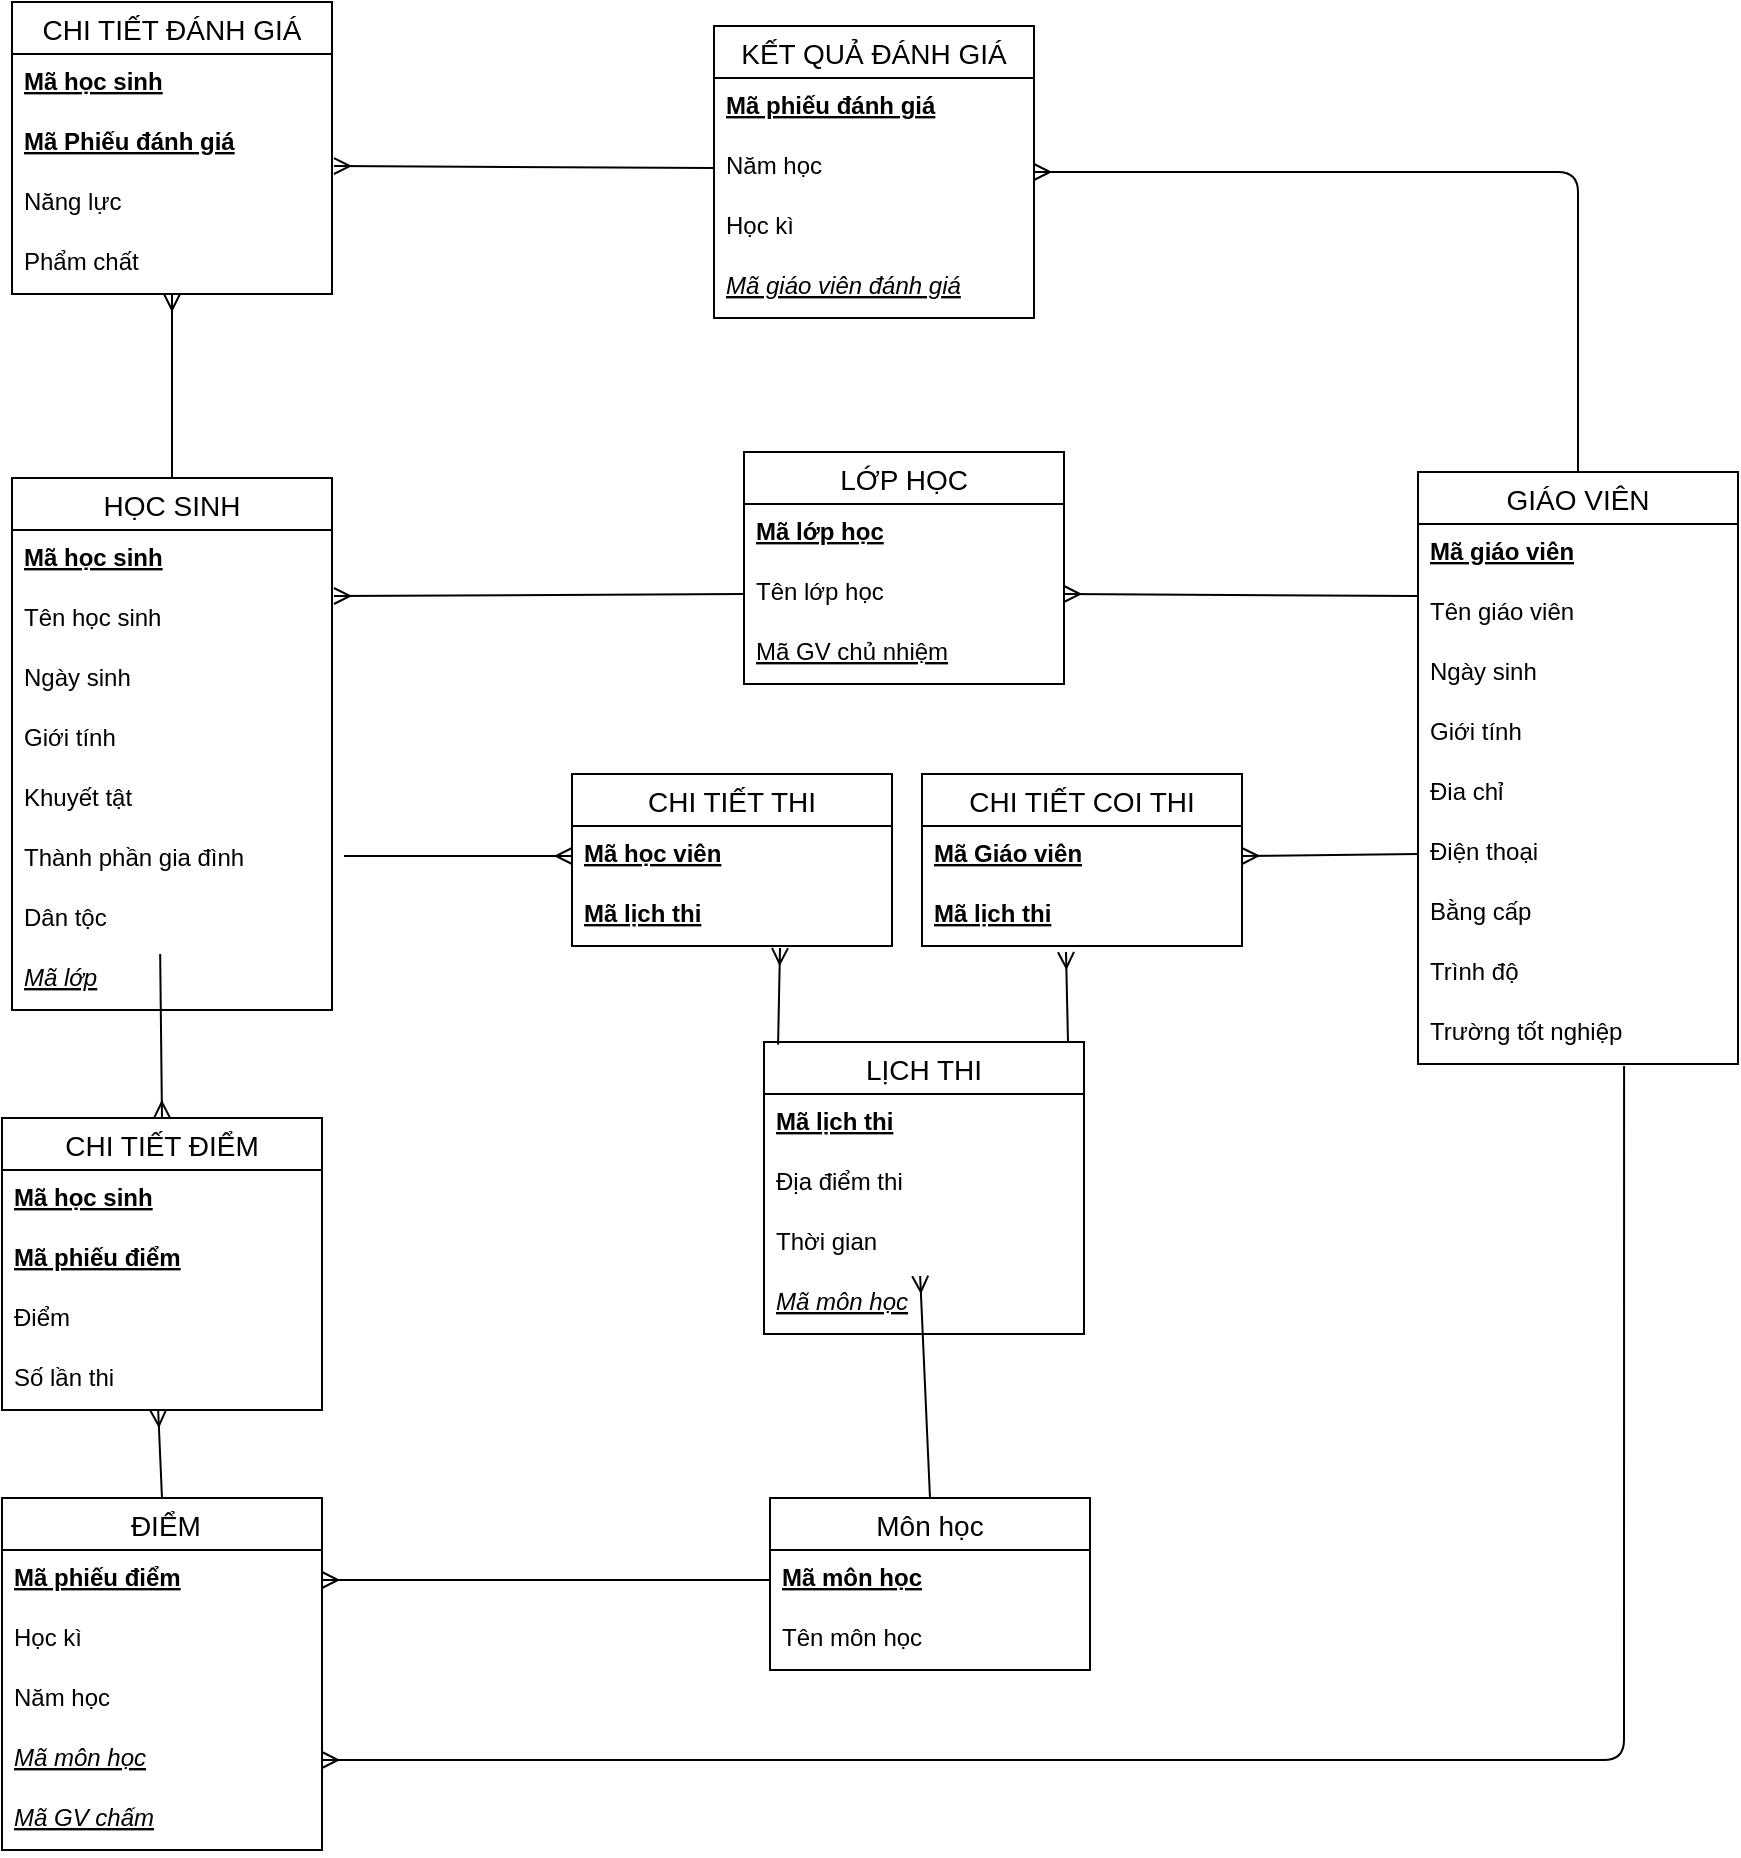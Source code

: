 <mxfile version="14.5.4" type="github">
  <diagram id="B0VGPlCqBH76h4DqBEp2" name="Page-1">
    <mxGraphModel dx="1369" dy="776" grid="0" gridSize="10" guides="1" tooltips="1" connect="1" arrows="1" fold="1" page="1" pageScale="1" pageWidth="1100" pageHeight="1700" background="#ffffff" math="0" shadow="0">
      <root>
        <mxCell id="0" />
        <mxCell id="1" parent="0" />
        <mxCell id="B4TFPBKWCkSjGvdhpC7C-1" value="HỌC SINH" style="swimlane;fontStyle=0;childLayout=stackLayout;horizontal=1;startSize=26;horizontalStack=0;resizeParent=1;resizeParentMax=0;resizeLast=0;collapsible=1;marginBottom=0;align=center;fontSize=14;" vertex="1" parent="1">
          <mxGeometry x="131" y="393" width="160" height="266" as="geometry" />
        </mxCell>
        <mxCell id="B4TFPBKWCkSjGvdhpC7C-2" value="Mã học sinh" style="text;strokeColor=none;fillColor=none;spacingLeft=4;spacingRight=4;overflow=hidden;rotatable=0;points=[[0,0.5],[1,0.5]];portConstraint=eastwest;fontSize=12;fontStyle=5" vertex="1" parent="B4TFPBKWCkSjGvdhpC7C-1">
          <mxGeometry y="26" width="160" height="30" as="geometry" />
        </mxCell>
        <mxCell id="B4TFPBKWCkSjGvdhpC7C-3" value="Tên học sinh" style="text;strokeColor=none;fillColor=none;spacingLeft=4;spacingRight=4;overflow=hidden;rotatable=0;points=[[0,0.5],[1,0.5]];portConstraint=eastwest;fontSize=12;" vertex="1" parent="B4TFPBKWCkSjGvdhpC7C-1">
          <mxGeometry y="56" width="160" height="30" as="geometry" />
        </mxCell>
        <mxCell id="B4TFPBKWCkSjGvdhpC7C-4" value="Ngày sinh" style="text;strokeColor=none;fillColor=none;spacingLeft=4;spacingRight=4;overflow=hidden;rotatable=0;points=[[0,0.5],[1,0.5]];portConstraint=eastwest;fontSize=12;" vertex="1" parent="B4TFPBKWCkSjGvdhpC7C-1">
          <mxGeometry y="86" width="160" height="30" as="geometry" />
        </mxCell>
        <mxCell id="B4TFPBKWCkSjGvdhpC7C-5" value="Giới tính" style="text;strokeColor=none;fillColor=none;spacingLeft=4;spacingRight=4;overflow=hidden;rotatable=0;points=[[0,0.5],[1,0.5]];portConstraint=eastwest;fontSize=12;" vertex="1" parent="B4TFPBKWCkSjGvdhpC7C-1">
          <mxGeometry y="116" width="160" height="30" as="geometry" />
        </mxCell>
        <mxCell id="B4TFPBKWCkSjGvdhpC7C-6" value="Khuyết tật" style="text;strokeColor=none;fillColor=none;spacingLeft=4;spacingRight=4;overflow=hidden;rotatable=0;points=[[0,0.5],[1,0.5]];portConstraint=eastwest;fontSize=12;" vertex="1" parent="B4TFPBKWCkSjGvdhpC7C-1">
          <mxGeometry y="146" width="160" height="30" as="geometry" />
        </mxCell>
        <mxCell id="B4TFPBKWCkSjGvdhpC7C-8" value="Thành phần gia đình" style="text;strokeColor=none;fillColor=none;spacingLeft=4;spacingRight=4;overflow=hidden;rotatable=0;points=[[0,0.5],[1,0.5]];portConstraint=eastwest;fontSize=12;" vertex="1" parent="B4TFPBKWCkSjGvdhpC7C-1">
          <mxGeometry y="176" width="160" height="30" as="geometry" />
        </mxCell>
        <mxCell id="B4TFPBKWCkSjGvdhpC7C-9" value="Dân tộc" style="text;strokeColor=none;fillColor=none;spacingLeft=4;spacingRight=4;overflow=hidden;rotatable=0;points=[[0,0.5],[1,0.5]];portConstraint=eastwest;fontSize=12;" vertex="1" parent="B4TFPBKWCkSjGvdhpC7C-1">
          <mxGeometry y="206" width="160" height="30" as="geometry" />
        </mxCell>
        <mxCell id="B4TFPBKWCkSjGvdhpC7C-7" value="Mã lớp" style="text;strokeColor=none;fillColor=none;spacingLeft=4;spacingRight=4;overflow=hidden;rotatable=0;points=[[0,0.5],[1,0.5]];portConstraint=eastwest;fontSize=12;fontStyle=6" vertex="1" parent="B4TFPBKWCkSjGvdhpC7C-1">
          <mxGeometry y="236" width="160" height="30" as="geometry" />
        </mxCell>
        <mxCell id="B4TFPBKWCkSjGvdhpC7C-10" value="GIÁO VIÊN" style="swimlane;fontStyle=0;childLayout=stackLayout;horizontal=1;startSize=26;horizontalStack=0;resizeParent=1;resizeParentMax=0;resizeLast=0;collapsible=1;marginBottom=0;align=center;fontSize=14;" vertex="1" parent="1">
          <mxGeometry x="834" y="390" width="160" height="296" as="geometry" />
        </mxCell>
        <mxCell id="B4TFPBKWCkSjGvdhpC7C-11" value="Mã giáo viên" style="text;strokeColor=none;fillColor=none;spacingLeft=4;spacingRight=4;overflow=hidden;rotatable=0;points=[[0,0.5],[1,0.5]];portConstraint=eastwest;fontSize=12;fontStyle=5" vertex="1" parent="B4TFPBKWCkSjGvdhpC7C-10">
          <mxGeometry y="26" width="160" height="30" as="geometry" />
        </mxCell>
        <mxCell id="B4TFPBKWCkSjGvdhpC7C-12" value="Tên giáo viên" style="text;strokeColor=none;fillColor=none;spacingLeft=4;spacingRight=4;overflow=hidden;rotatable=0;points=[[0,0.5],[1,0.5]];portConstraint=eastwest;fontSize=12;" vertex="1" parent="B4TFPBKWCkSjGvdhpC7C-10">
          <mxGeometry y="56" width="160" height="30" as="geometry" />
        </mxCell>
        <mxCell id="B4TFPBKWCkSjGvdhpC7C-13" value="Ngày sinh" style="text;strokeColor=none;fillColor=none;spacingLeft=4;spacingRight=4;overflow=hidden;rotatable=0;points=[[0,0.5],[1,0.5]];portConstraint=eastwest;fontSize=12;" vertex="1" parent="B4TFPBKWCkSjGvdhpC7C-10">
          <mxGeometry y="86" width="160" height="30" as="geometry" />
        </mxCell>
        <mxCell id="B4TFPBKWCkSjGvdhpC7C-14" value="Giới tính" style="text;strokeColor=none;fillColor=none;spacingLeft=4;spacingRight=4;overflow=hidden;rotatable=0;points=[[0,0.5],[1,0.5]];portConstraint=eastwest;fontSize=12;" vertex="1" parent="B4TFPBKWCkSjGvdhpC7C-10">
          <mxGeometry y="116" width="160" height="30" as="geometry" />
        </mxCell>
        <mxCell id="B4TFPBKWCkSjGvdhpC7C-15" value="Đia chỉ" style="text;strokeColor=none;fillColor=none;spacingLeft=4;spacingRight=4;overflow=hidden;rotatable=0;points=[[0,0.5],[1,0.5]];portConstraint=eastwest;fontSize=12;" vertex="1" parent="B4TFPBKWCkSjGvdhpC7C-10">
          <mxGeometry y="146" width="160" height="30" as="geometry" />
        </mxCell>
        <mxCell id="B4TFPBKWCkSjGvdhpC7C-16" value="Điện thoại" style="text;strokeColor=none;fillColor=none;spacingLeft=4;spacingRight=4;overflow=hidden;rotatable=0;points=[[0,0.5],[1,0.5]];portConstraint=eastwest;fontSize=12;" vertex="1" parent="B4TFPBKWCkSjGvdhpC7C-10">
          <mxGeometry y="176" width="160" height="30" as="geometry" />
        </mxCell>
        <mxCell id="B4TFPBKWCkSjGvdhpC7C-17" value="Bằng cấp" style="text;strokeColor=none;fillColor=none;spacingLeft=4;spacingRight=4;overflow=hidden;rotatable=0;points=[[0,0.5],[1,0.5]];portConstraint=eastwest;fontSize=12;" vertex="1" parent="B4TFPBKWCkSjGvdhpC7C-10">
          <mxGeometry y="206" width="160" height="30" as="geometry" />
        </mxCell>
        <mxCell id="B4TFPBKWCkSjGvdhpC7C-18" value="Trình độ" style="text;strokeColor=none;fillColor=none;spacingLeft=4;spacingRight=4;overflow=hidden;rotatable=0;points=[[0,0.5],[1,0.5]];portConstraint=eastwest;fontSize=12;" vertex="1" parent="B4TFPBKWCkSjGvdhpC7C-10">
          <mxGeometry y="236" width="160" height="30" as="geometry" />
        </mxCell>
        <mxCell id="B4TFPBKWCkSjGvdhpC7C-19" value="Trường tốt nghiệp" style="text;strokeColor=none;fillColor=none;spacingLeft=4;spacingRight=4;overflow=hidden;rotatable=0;points=[[0,0.5],[1,0.5]];portConstraint=eastwest;fontSize=12;" vertex="1" parent="B4TFPBKWCkSjGvdhpC7C-10">
          <mxGeometry y="266" width="160" height="30" as="geometry" />
        </mxCell>
        <mxCell id="B4TFPBKWCkSjGvdhpC7C-20" value="LỚP HỌC" style="swimlane;fontStyle=0;childLayout=stackLayout;horizontal=1;startSize=26;horizontalStack=0;resizeParent=1;resizeParentMax=0;resizeLast=0;collapsible=1;marginBottom=0;align=center;fontSize=14;" vertex="1" parent="1">
          <mxGeometry x="497" y="380" width="160" height="116" as="geometry" />
        </mxCell>
        <mxCell id="B4TFPBKWCkSjGvdhpC7C-21" value="Mã lớp học" style="text;strokeColor=none;fillColor=none;spacingLeft=4;spacingRight=4;overflow=hidden;rotatable=0;points=[[0,0.5],[1,0.5]];portConstraint=eastwest;fontSize=12;fontStyle=5" vertex="1" parent="B4TFPBKWCkSjGvdhpC7C-20">
          <mxGeometry y="26" width="160" height="30" as="geometry" />
        </mxCell>
        <mxCell id="B4TFPBKWCkSjGvdhpC7C-22" value="Tên lớp học" style="text;strokeColor=none;fillColor=none;spacingLeft=4;spacingRight=4;overflow=hidden;rotatable=0;points=[[0,0.5],[1,0.5]];portConstraint=eastwest;fontSize=12;" vertex="1" parent="B4TFPBKWCkSjGvdhpC7C-20">
          <mxGeometry y="56" width="160" height="30" as="geometry" />
        </mxCell>
        <mxCell id="B4TFPBKWCkSjGvdhpC7C-23" value="Mã GV chủ nhiệm" style="text;strokeColor=none;fillColor=none;spacingLeft=4;spacingRight=4;overflow=hidden;rotatable=0;points=[[0,0.5],[1,0.5]];portConstraint=eastwest;fontSize=12;fontStyle=4" vertex="1" parent="B4TFPBKWCkSjGvdhpC7C-20">
          <mxGeometry y="86" width="160" height="30" as="geometry" />
        </mxCell>
        <mxCell id="B4TFPBKWCkSjGvdhpC7C-24" value="Môn học" style="swimlane;fontStyle=0;childLayout=stackLayout;horizontal=1;startSize=26;horizontalStack=0;resizeParent=1;resizeParentMax=0;resizeLast=0;collapsible=1;marginBottom=0;align=center;fontSize=14;" vertex="1" parent="1">
          <mxGeometry x="510" y="903" width="160" height="86" as="geometry" />
        </mxCell>
        <mxCell id="B4TFPBKWCkSjGvdhpC7C-25" value="Mã môn học" style="text;strokeColor=none;fillColor=none;spacingLeft=4;spacingRight=4;overflow=hidden;rotatable=0;points=[[0,0.5],[1,0.5]];portConstraint=eastwest;fontSize=12;fontStyle=5" vertex="1" parent="B4TFPBKWCkSjGvdhpC7C-24">
          <mxGeometry y="26" width="160" height="30" as="geometry" />
        </mxCell>
        <mxCell id="B4TFPBKWCkSjGvdhpC7C-26" value="Tên môn học" style="text;strokeColor=none;fillColor=none;spacingLeft=4;spacingRight=4;overflow=hidden;rotatable=0;points=[[0,0.5],[1,0.5]];portConstraint=eastwest;fontSize=12;" vertex="1" parent="B4TFPBKWCkSjGvdhpC7C-24">
          <mxGeometry y="56" width="160" height="30" as="geometry" />
        </mxCell>
        <mxCell id="B4TFPBKWCkSjGvdhpC7C-45" value="LỊCH THI" style="swimlane;fontStyle=0;childLayout=stackLayout;horizontal=1;startSize=26;horizontalStack=0;resizeParent=1;resizeParentMax=0;resizeLast=0;collapsible=1;marginBottom=0;align=center;fontSize=14;" vertex="1" parent="1">
          <mxGeometry x="507" y="675" width="160" height="146" as="geometry" />
        </mxCell>
        <mxCell id="B4TFPBKWCkSjGvdhpC7C-46" value="Mã lịch thi" style="text;strokeColor=none;fillColor=none;spacingLeft=4;spacingRight=4;overflow=hidden;rotatable=0;points=[[0,0.5],[1,0.5]];portConstraint=eastwest;fontSize=12;fontStyle=5" vertex="1" parent="B4TFPBKWCkSjGvdhpC7C-45">
          <mxGeometry y="26" width="160" height="30" as="geometry" />
        </mxCell>
        <mxCell id="B4TFPBKWCkSjGvdhpC7C-47" value="Địa điểm thi" style="text;strokeColor=none;fillColor=none;spacingLeft=4;spacingRight=4;overflow=hidden;rotatable=0;points=[[0,0.5],[1,0.5]];portConstraint=eastwest;fontSize=12;" vertex="1" parent="B4TFPBKWCkSjGvdhpC7C-45">
          <mxGeometry y="56" width="160" height="30" as="geometry" />
        </mxCell>
        <mxCell id="B4TFPBKWCkSjGvdhpC7C-48" value="Thời gian" style="text;strokeColor=none;fillColor=none;spacingLeft=4;spacingRight=4;overflow=hidden;rotatable=0;points=[[0,0.5],[1,0.5]];portConstraint=eastwest;fontSize=12;" vertex="1" parent="B4TFPBKWCkSjGvdhpC7C-45">
          <mxGeometry y="86" width="160" height="30" as="geometry" />
        </mxCell>
        <mxCell id="B4TFPBKWCkSjGvdhpC7C-115" value="Mã môn học" style="text;strokeColor=none;fillColor=none;spacingLeft=4;spacingRight=4;overflow=hidden;rotatable=0;points=[[0,0.5],[1,0.5]];portConstraint=eastwest;fontSize=12;fontStyle=6" vertex="1" parent="B4TFPBKWCkSjGvdhpC7C-45">
          <mxGeometry y="116" width="160" height="30" as="geometry" />
        </mxCell>
        <mxCell id="B4TFPBKWCkSjGvdhpC7C-49" value="CHI TIẾT COI THI" style="swimlane;fontStyle=0;childLayout=stackLayout;horizontal=1;startSize=26;horizontalStack=0;resizeParent=1;resizeParentMax=0;resizeLast=0;collapsible=1;marginBottom=0;align=center;fontSize=14;" vertex="1" parent="1">
          <mxGeometry x="586" y="541" width="160" height="86" as="geometry" />
        </mxCell>
        <mxCell id="B4TFPBKWCkSjGvdhpC7C-50" value="Mã Giáo viên" style="text;strokeColor=none;fillColor=none;spacingLeft=4;spacingRight=4;overflow=hidden;rotatable=0;points=[[0,0.5],[1,0.5]];portConstraint=eastwest;fontSize=12;fontStyle=5" vertex="1" parent="B4TFPBKWCkSjGvdhpC7C-49">
          <mxGeometry y="26" width="160" height="30" as="geometry" />
        </mxCell>
        <mxCell id="B4TFPBKWCkSjGvdhpC7C-51" value="Mã lịch thi" style="text;strokeColor=none;fillColor=none;spacingLeft=4;spacingRight=4;overflow=hidden;rotatable=0;points=[[0,0.5],[1,0.5]];portConstraint=eastwest;fontSize=12;fontStyle=5" vertex="1" parent="B4TFPBKWCkSjGvdhpC7C-49">
          <mxGeometry y="56" width="160" height="30" as="geometry" />
        </mxCell>
        <mxCell id="B4TFPBKWCkSjGvdhpC7C-52" value="CHI TIẾT THI" style="swimlane;fontStyle=0;childLayout=stackLayout;horizontal=1;startSize=26;horizontalStack=0;resizeParent=1;resizeParentMax=0;resizeLast=0;collapsible=1;marginBottom=0;align=center;fontSize=14;" vertex="1" parent="1">
          <mxGeometry x="411" y="541" width="160" height="86" as="geometry" />
        </mxCell>
        <mxCell id="B4TFPBKWCkSjGvdhpC7C-53" value="Mã học viên" style="text;strokeColor=none;fillColor=none;spacingLeft=4;spacingRight=4;overflow=hidden;rotatable=0;points=[[0,0.5],[1,0.5]];portConstraint=eastwest;fontSize=12;fontStyle=5" vertex="1" parent="B4TFPBKWCkSjGvdhpC7C-52">
          <mxGeometry y="26" width="160" height="30" as="geometry" />
        </mxCell>
        <mxCell id="B4TFPBKWCkSjGvdhpC7C-54" value="Mã lịch thi" style="text;strokeColor=none;fillColor=none;spacingLeft=4;spacingRight=4;overflow=hidden;rotatable=0;points=[[0,0.5],[1,0.5]];portConstraint=eastwest;fontSize=12;fontStyle=5" vertex="1" parent="B4TFPBKWCkSjGvdhpC7C-52">
          <mxGeometry y="56" width="160" height="30" as="geometry" />
        </mxCell>
        <mxCell id="B4TFPBKWCkSjGvdhpC7C-67" value=" ĐIỂM" style="swimlane;fontStyle=0;childLayout=stackLayout;horizontal=1;startSize=26;horizontalStack=0;resizeParent=1;resizeParentMax=0;resizeLast=0;collapsible=1;marginBottom=0;align=center;fontSize=14;" vertex="1" parent="1">
          <mxGeometry x="126" y="903" width="160" height="176" as="geometry" />
        </mxCell>
        <mxCell id="B4TFPBKWCkSjGvdhpC7C-105" value="Mã phiếu điểm" style="text;strokeColor=none;fillColor=none;spacingLeft=4;spacingRight=4;overflow=hidden;rotatable=0;points=[[0,0.5],[1,0.5]];portConstraint=eastwest;fontSize=12;fontStyle=5" vertex="1" parent="B4TFPBKWCkSjGvdhpC7C-67">
          <mxGeometry y="26" width="160" height="30" as="geometry" />
        </mxCell>
        <mxCell id="B4TFPBKWCkSjGvdhpC7C-69" value="Học kì" style="text;strokeColor=none;fillColor=none;spacingLeft=4;spacingRight=4;overflow=hidden;rotatable=0;points=[[0,0.5],[1,0.5]];portConstraint=eastwest;fontSize=12;" vertex="1" parent="B4TFPBKWCkSjGvdhpC7C-67">
          <mxGeometry y="56" width="160" height="30" as="geometry" />
        </mxCell>
        <mxCell id="B4TFPBKWCkSjGvdhpC7C-70" value="Năm học" style="text;strokeColor=none;fillColor=none;spacingLeft=4;spacingRight=4;overflow=hidden;rotatable=0;points=[[0,0.5],[1,0.5]];portConstraint=eastwest;fontSize=12;" vertex="1" parent="B4TFPBKWCkSjGvdhpC7C-67">
          <mxGeometry y="86" width="160" height="30" as="geometry" />
        </mxCell>
        <mxCell id="B4TFPBKWCkSjGvdhpC7C-68" value="Mã môn học" style="text;strokeColor=none;fillColor=none;spacingLeft=4;spacingRight=4;overflow=hidden;rotatable=0;points=[[0,0.5],[1,0.5]];portConstraint=eastwest;fontSize=12;fontStyle=6" vertex="1" parent="B4TFPBKWCkSjGvdhpC7C-67">
          <mxGeometry y="116" width="160" height="30" as="geometry" />
        </mxCell>
        <mxCell id="B4TFPBKWCkSjGvdhpC7C-71" value="Mã GV chấm" style="text;strokeColor=none;fillColor=none;spacingLeft=4;spacingRight=4;overflow=hidden;rotatable=0;points=[[0,0.5],[1,0.5]];portConstraint=eastwest;fontSize=12;fontStyle=6" vertex="1" parent="B4TFPBKWCkSjGvdhpC7C-67">
          <mxGeometry y="146" width="160" height="30" as="geometry" />
        </mxCell>
        <mxCell id="B4TFPBKWCkSjGvdhpC7C-72" value="CHI TIẾT ĐIỂM" style="swimlane;fontStyle=0;childLayout=stackLayout;horizontal=1;startSize=26;horizontalStack=0;resizeParent=1;resizeParentMax=0;resizeLast=0;collapsible=1;marginBottom=0;align=center;fontSize=14;" vertex="1" parent="1">
          <mxGeometry x="126" y="713" width="160" height="146" as="geometry" />
        </mxCell>
        <mxCell id="B4TFPBKWCkSjGvdhpC7C-73" value="Mã học sinh" style="text;strokeColor=none;fillColor=none;spacingLeft=4;spacingRight=4;overflow=hidden;rotatable=0;points=[[0,0.5],[1,0.5]];portConstraint=eastwest;fontSize=12;fontStyle=5" vertex="1" parent="B4TFPBKWCkSjGvdhpC7C-72">
          <mxGeometry y="26" width="160" height="30" as="geometry" />
        </mxCell>
        <mxCell id="B4TFPBKWCkSjGvdhpC7C-104" value="Mã phiếu điểm" style="text;strokeColor=none;fillColor=none;spacingLeft=4;spacingRight=4;overflow=hidden;rotatable=0;points=[[0,0.5],[1,0.5]];portConstraint=eastwest;fontSize=12;fontStyle=5" vertex="1" parent="B4TFPBKWCkSjGvdhpC7C-72">
          <mxGeometry y="56" width="160" height="30" as="geometry" />
        </mxCell>
        <mxCell id="B4TFPBKWCkSjGvdhpC7C-74" value="Điểm" style="text;strokeColor=none;fillColor=none;spacingLeft=4;spacingRight=4;overflow=hidden;rotatable=0;points=[[0,0.5],[1,0.5]];portConstraint=eastwest;fontSize=12;" vertex="1" parent="B4TFPBKWCkSjGvdhpC7C-72">
          <mxGeometry y="86" width="160" height="30" as="geometry" />
        </mxCell>
        <mxCell id="B4TFPBKWCkSjGvdhpC7C-75" value="Số lần thi" style="text;strokeColor=none;fillColor=none;spacingLeft=4;spacingRight=4;overflow=hidden;rotatable=0;points=[[0,0.5],[1,0.5]];portConstraint=eastwest;fontSize=12;" vertex="1" parent="B4TFPBKWCkSjGvdhpC7C-72">
          <mxGeometry y="116" width="160" height="30" as="geometry" />
        </mxCell>
        <mxCell id="B4TFPBKWCkSjGvdhpC7C-82" value="KẾT QUẢ ĐÁNH GIÁ" style="swimlane;fontStyle=0;childLayout=stackLayout;horizontal=1;startSize=26;horizontalStack=0;resizeParent=1;resizeParentMax=0;resizeLast=0;collapsible=1;marginBottom=0;align=center;fontSize=14;" vertex="1" parent="1">
          <mxGeometry x="482" y="167" width="160" height="146" as="geometry" />
        </mxCell>
        <mxCell id="B4TFPBKWCkSjGvdhpC7C-83" value="Mã phiếu đánh giá" style="text;strokeColor=none;fillColor=none;spacingLeft=4;spacingRight=4;overflow=hidden;rotatable=0;points=[[0,0.5],[1,0.5]];portConstraint=eastwest;fontSize=12;fontStyle=5" vertex="1" parent="B4TFPBKWCkSjGvdhpC7C-82">
          <mxGeometry y="26" width="160" height="30" as="geometry" />
        </mxCell>
        <mxCell id="B4TFPBKWCkSjGvdhpC7C-84" value="Năm học" style="text;strokeColor=none;fillColor=none;spacingLeft=4;spacingRight=4;overflow=hidden;rotatable=0;points=[[0,0.5],[1,0.5]];portConstraint=eastwest;fontSize=12;" vertex="1" parent="B4TFPBKWCkSjGvdhpC7C-82">
          <mxGeometry y="56" width="160" height="30" as="geometry" />
        </mxCell>
        <mxCell id="B4TFPBKWCkSjGvdhpC7C-85" value="Học kì" style="text;strokeColor=none;fillColor=none;spacingLeft=4;spacingRight=4;overflow=hidden;rotatable=0;points=[[0,0.5],[1,0.5]];portConstraint=eastwest;fontSize=12;" vertex="1" parent="B4TFPBKWCkSjGvdhpC7C-82">
          <mxGeometry y="86" width="160" height="30" as="geometry" />
        </mxCell>
        <mxCell id="B4TFPBKWCkSjGvdhpC7C-86" value="Mã giáo viên đánh giá" style="text;strokeColor=none;fillColor=none;spacingLeft=4;spacingRight=4;overflow=hidden;rotatable=0;points=[[0,0.5],[1,0.5]];portConstraint=eastwest;fontSize=12;fontStyle=6" vertex="1" parent="B4TFPBKWCkSjGvdhpC7C-82">
          <mxGeometry y="116" width="160" height="30" as="geometry" />
        </mxCell>
        <mxCell id="B4TFPBKWCkSjGvdhpC7C-87" value="CHI TIẾT ĐÁNH GIÁ" style="swimlane;fontStyle=0;childLayout=stackLayout;horizontal=1;startSize=26;horizontalStack=0;resizeParent=1;resizeParentMax=0;resizeLast=0;collapsible=1;marginBottom=0;align=center;fontSize=14;" vertex="1" parent="1">
          <mxGeometry x="131" y="155" width="160" height="146" as="geometry" />
        </mxCell>
        <mxCell id="B4TFPBKWCkSjGvdhpC7C-88" value="Mã học sinh" style="text;strokeColor=none;fillColor=none;spacingLeft=4;spacingRight=4;overflow=hidden;rotatable=0;points=[[0,0.5],[1,0.5]];portConstraint=eastwest;fontSize=12;fontStyle=5" vertex="1" parent="B4TFPBKWCkSjGvdhpC7C-87">
          <mxGeometry y="26" width="160" height="30" as="geometry" />
        </mxCell>
        <mxCell id="B4TFPBKWCkSjGvdhpC7C-100" value="Mã Phiếu đánh giá" style="text;strokeColor=none;fillColor=none;spacingLeft=4;spacingRight=4;overflow=hidden;rotatable=0;points=[[0,0.5],[1,0.5]];portConstraint=eastwest;fontSize=12;fontStyle=5" vertex="1" parent="B4TFPBKWCkSjGvdhpC7C-87">
          <mxGeometry y="56" width="160" height="30" as="geometry" />
        </mxCell>
        <mxCell id="B4TFPBKWCkSjGvdhpC7C-89" value="Năng lực" style="text;strokeColor=none;fillColor=none;spacingLeft=4;spacingRight=4;overflow=hidden;rotatable=0;points=[[0,0.5],[1,0.5]];portConstraint=eastwest;fontSize=12;" vertex="1" parent="B4TFPBKWCkSjGvdhpC7C-87">
          <mxGeometry y="86" width="160" height="30" as="geometry" />
        </mxCell>
        <mxCell id="B4TFPBKWCkSjGvdhpC7C-90" value="Phẩm chất" style="text;strokeColor=none;fillColor=none;spacingLeft=4;spacingRight=4;overflow=hidden;rotatable=0;points=[[0,0.5],[1,0.5]];portConstraint=eastwest;fontSize=12;" vertex="1" parent="B4TFPBKWCkSjGvdhpC7C-87">
          <mxGeometry y="116" width="160" height="30" as="geometry" />
        </mxCell>
        <mxCell id="B4TFPBKWCkSjGvdhpC7C-97" value="" style="fontSize=12;html=1;endArrow=ERmany;exitX=0.5;exitY=0;exitDx=0;exitDy=0;entryX=1;entryY=0.5;entryDx=0;entryDy=0;" edge="1" parent="1" source="B4TFPBKWCkSjGvdhpC7C-10" target="B4TFPBKWCkSjGvdhpC7C-82">
          <mxGeometry width="100" height="100" relative="1" as="geometry">
            <mxPoint x="982" y="367" as="sourcePoint" />
            <mxPoint x="744.04" y="249" as="targetPoint" />
            <Array as="points">
              <mxPoint x="914" y="240" />
            </Array>
          </mxGeometry>
        </mxCell>
        <mxCell id="B4TFPBKWCkSjGvdhpC7C-98" value="" style="fontSize=12;html=1;endArrow=ERmany;exitX=0;exitY=0.5;exitDx=0;exitDy=0;entryX=1.006;entryY=-0.133;entryDx=0;entryDy=0;entryPerimeter=0;" edge="1" parent="1" source="B4TFPBKWCkSjGvdhpC7C-84" target="B4TFPBKWCkSjGvdhpC7C-89">
          <mxGeometry width="100" height="100" relative="1" as="geometry">
            <mxPoint x="518" y="787" as="sourcePoint" />
            <mxPoint x="280.04" y="669" as="targetPoint" />
            <Array as="points" />
          </mxGeometry>
        </mxCell>
        <mxCell id="B4TFPBKWCkSjGvdhpC7C-99" value="" style="fontSize=12;html=1;endArrow=ERmany;exitX=0.5;exitY=0;exitDx=0;exitDy=0;entryX=0.5;entryY=1;entryDx=0;entryDy=0;" edge="1" parent="1" source="B4TFPBKWCkSjGvdhpC7C-1" target="B4TFPBKWCkSjGvdhpC7C-87">
          <mxGeometry width="100" height="100" relative="1" as="geometry">
            <mxPoint x="492" y="248" as="sourcePoint" />
            <mxPoint x="294.96" y="249.01" as="targetPoint" />
            <Array as="points" />
          </mxGeometry>
        </mxCell>
        <mxCell id="B4TFPBKWCkSjGvdhpC7C-102" value="" style="fontSize=12;html=1;endArrow=ERmany;exitX=0.463;exitY=1.067;exitDx=0;exitDy=0;entryX=0.5;entryY=0;entryDx=0;entryDy=0;exitPerimeter=0;" edge="1" parent="1" source="B4TFPBKWCkSjGvdhpC7C-9" target="B4TFPBKWCkSjGvdhpC7C-72">
          <mxGeometry width="100" height="100" relative="1" as="geometry">
            <mxPoint x="492" y="248" as="sourcePoint" />
            <mxPoint x="301.96" y="247.01" as="targetPoint" />
            <Array as="points" />
          </mxGeometry>
        </mxCell>
        <mxCell id="B4TFPBKWCkSjGvdhpC7C-103" value="" style="fontSize=12;html=1;endArrow=ERmany;exitX=0.5;exitY=0;exitDx=0;exitDy=0;entryX=0.488;entryY=1;entryDx=0;entryDy=0;entryPerimeter=0;" edge="1" parent="1" source="B4TFPBKWCkSjGvdhpC7C-67" target="B4TFPBKWCkSjGvdhpC7C-75">
          <mxGeometry width="100" height="100" relative="1" as="geometry">
            <mxPoint x="213.96" y="672" as="sourcePoint" />
            <mxPoint x="194" y="719" as="targetPoint" />
            <Array as="points" />
          </mxGeometry>
        </mxCell>
        <mxCell id="B4TFPBKWCkSjGvdhpC7C-106" value="" style="fontSize=12;html=1;endArrow=ERmany;exitX=0.644;exitY=1.033;exitDx=0;exitDy=0;entryX=1;entryY=0.5;entryDx=0;entryDy=0;exitPerimeter=0;" edge="1" parent="1" source="B4TFPBKWCkSjGvdhpC7C-19" target="B4TFPBKWCkSjGvdhpC7C-68">
          <mxGeometry width="100" height="100" relative="1" as="geometry">
            <mxPoint x="216" y="913" as="sourcePoint" />
            <mxPoint x="214.08" y="869" as="targetPoint" />
            <Array as="points">
              <mxPoint x="937" y="1034" />
            </Array>
          </mxGeometry>
        </mxCell>
        <mxCell id="B4TFPBKWCkSjGvdhpC7C-107" value="" style="fontSize=12;html=1;endArrow=ERmany;exitX=0;exitY=0.5;exitDx=0;exitDy=0;entryX=1;entryY=0.5;entryDx=0;entryDy=0;" edge="1" parent="1" source="B4TFPBKWCkSjGvdhpC7C-25" target="B4TFPBKWCkSjGvdhpC7C-105">
          <mxGeometry width="100" height="100" relative="1" as="geometry">
            <mxPoint x="216" y="913" as="sourcePoint" />
            <mxPoint x="214.08" y="869" as="targetPoint" />
            <Array as="points" />
          </mxGeometry>
        </mxCell>
        <mxCell id="B4TFPBKWCkSjGvdhpC7C-108" value="" style="fontSize=12;html=1;endArrow=ERmany;exitX=0.5;exitY=0;exitDx=0;exitDy=0;entryX=0.488;entryY=1.033;entryDx=0;entryDy=0;entryPerimeter=0;" edge="1" parent="1" source="B4TFPBKWCkSjGvdhpC7C-24" target="B4TFPBKWCkSjGvdhpC7C-48">
          <mxGeometry width="100" height="100" relative="1" as="geometry">
            <mxPoint x="515" y="1074" as="sourcePoint" />
            <mxPoint x="296" y="1074" as="targetPoint" />
            <Array as="points" />
          </mxGeometry>
        </mxCell>
        <mxCell id="B4TFPBKWCkSjGvdhpC7C-109" value="" style="fontSize=12;html=1;endArrow=ERmany;exitX=0;exitY=0.2;exitDx=0;exitDy=0;entryX=1;entryY=0.5;entryDx=0;entryDy=0;exitPerimeter=0;" edge="1" parent="1" source="B4TFPBKWCkSjGvdhpC7C-12" target="B4TFPBKWCkSjGvdhpC7C-22">
          <mxGeometry width="100" height="100" relative="1" as="geometry">
            <mxPoint x="215.08" y="671.01" as="sourcePoint" />
            <mxPoint x="216" y="723" as="targetPoint" />
            <Array as="points" />
          </mxGeometry>
        </mxCell>
        <mxCell id="B4TFPBKWCkSjGvdhpC7C-110" value="" style="fontSize=12;html=1;endArrow=ERmany;exitX=0;exitY=0.5;exitDx=0;exitDy=0;entryX=1.006;entryY=0.1;entryDx=0;entryDy=0;entryPerimeter=0;" edge="1" parent="1" source="B4TFPBKWCkSjGvdhpC7C-22" target="B4TFPBKWCkSjGvdhpC7C-3">
          <mxGeometry width="100" height="100" relative="1" as="geometry">
            <mxPoint x="844" y="462" as="sourcePoint" />
            <mxPoint x="664" y="460" as="targetPoint" />
            <Array as="points" />
          </mxGeometry>
        </mxCell>
        <mxCell id="B4TFPBKWCkSjGvdhpC7C-111" value="" style="fontSize=12;html=1;endArrow=ERmany;entryX=0;entryY=0.5;entryDx=0;entryDy=0;" edge="1" parent="1" target="B4TFPBKWCkSjGvdhpC7C-53">
          <mxGeometry width="100" height="100" relative="1" as="geometry">
            <mxPoint x="297" y="582" as="sourcePoint" />
            <mxPoint x="301.96" y="462" as="targetPoint" />
            <Array as="points" />
          </mxGeometry>
        </mxCell>
        <mxCell id="B4TFPBKWCkSjGvdhpC7C-112" value="" style="fontSize=12;html=1;endArrow=ERmany;exitX=0.044;exitY=0.009;exitDx=0;exitDy=0;entryX=0.65;entryY=1.033;entryDx=0;entryDy=0;entryPerimeter=0;exitPerimeter=0;" edge="1" parent="1" source="B4TFPBKWCkSjGvdhpC7C-45" target="B4TFPBKWCkSjGvdhpC7C-54">
          <mxGeometry width="100" height="100" relative="1" as="geometry">
            <mxPoint x="517" y="471" as="sourcePoint" />
            <mxPoint x="311.96" y="472" as="targetPoint" />
            <Array as="points" />
          </mxGeometry>
        </mxCell>
        <mxCell id="B4TFPBKWCkSjGvdhpC7C-113" value="" style="fontSize=12;html=1;endArrow=ERmany;exitX=0.95;exitY=0;exitDx=0;exitDy=0;entryX=0.45;entryY=1.1;entryDx=0;entryDy=0;entryPerimeter=0;exitPerimeter=0;" edge="1" parent="1" source="B4TFPBKWCkSjGvdhpC7C-45" target="B4TFPBKWCkSjGvdhpC7C-51">
          <mxGeometry width="100" height="100" relative="1" as="geometry">
            <mxPoint x="527" y="481" as="sourcePoint" />
            <mxPoint x="321.96" y="482" as="targetPoint" />
            <Array as="points" />
          </mxGeometry>
        </mxCell>
        <mxCell id="B4TFPBKWCkSjGvdhpC7C-114" value="" style="fontSize=12;html=1;endArrow=ERmany;exitX=0;exitY=0.5;exitDx=0;exitDy=0;entryX=1;entryY=0.5;entryDx=0;entryDy=0;" edge="1" parent="1" source="B4TFPBKWCkSjGvdhpC7C-16" target="B4TFPBKWCkSjGvdhpC7C-50">
          <mxGeometry width="100" height="100" relative="1" as="geometry">
            <mxPoint x="537" y="491" as="sourcePoint" />
            <mxPoint x="331.96" y="492" as="targetPoint" />
            <Array as="points" />
          </mxGeometry>
        </mxCell>
      </root>
    </mxGraphModel>
  </diagram>
</mxfile>
